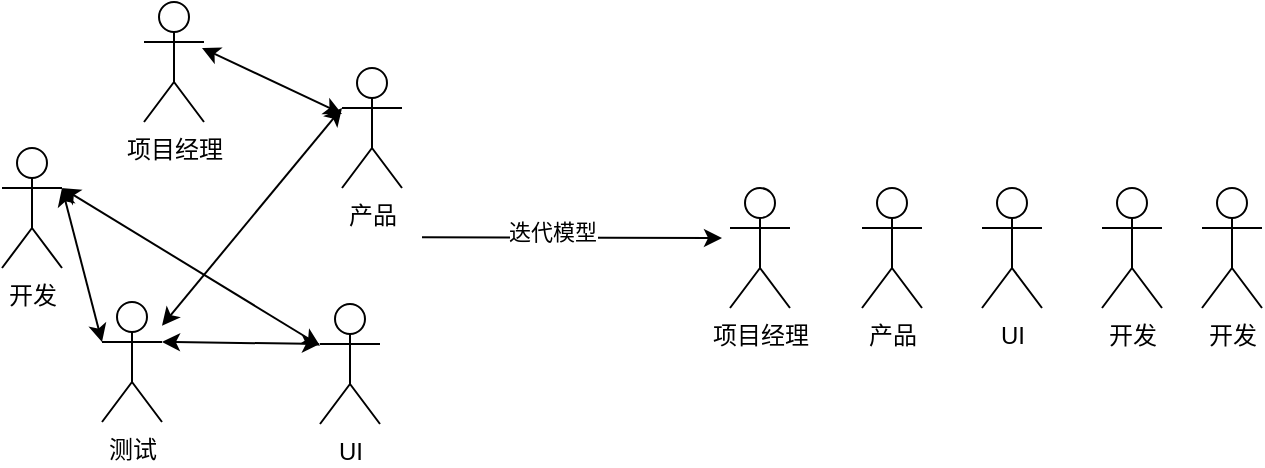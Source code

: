 <mxfile version="23.1.5" type="github">
  <diagram name="第 1 页" id="roTPRlkfSJLDZVRn1R-S">
    <mxGraphModel dx="989" dy="523" grid="1" gridSize="10" guides="1" tooltips="1" connect="1" arrows="1" fold="1" page="1" pageScale="1" pageWidth="827" pageHeight="1169" math="0" shadow="0">
      <root>
        <mxCell id="0" />
        <mxCell id="1" parent="0" />
        <mxCell id="NB_Z-UVW2-j1gp6fg3Y3-1" value="开发" style="shape=umlActor;verticalLabelPosition=bottom;verticalAlign=top;html=1;outlineConnect=0;" vertex="1" parent="1">
          <mxGeometry x="50" y="180" width="30" height="60" as="geometry" />
        </mxCell>
        <mxCell id="NB_Z-UVW2-j1gp6fg3Y3-2" value="产品" style="shape=umlActor;verticalLabelPosition=bottom;verticalAlign=top;html=1;outlineConnect=0;" vertex="1" parent="1">
          <mxGeometry x="220" y="140" width="30" height="60" as="geometry" />
        </mxCell>
        <mxCell id="NB_Z-UVW2-j1gp6fg3Y3-3" value="项目经理" style="shape=umlActor;verticalLabelPosition=bottom;verticalAlign=top;html=1;outlineConnect=0;" vertex="1" parent="1">
          <mxGeometry x="121" y="107" width="30" height="60" as="geometry" />
        </mxCell>
        <mxCell id="NB_Z-UVW2-j1gp6fg3Y3-5" value="测试" style="shape=umlActor;verticalLabelPosition=bottom;verticalAlign=top;html=1;outlineConnect=0;" vertex="1" parent="1">
          <mxGeometry x="100" y="257" width="30" height="60" as="geometry" />
        </mxCell>
        <mxCell id="NB_Z-UVW2-j1gp6fg3Y3-6" value="UI" style="shape=umlActor;verticalLabelPosition=bottom;verticalAlign=top;html=1;outlineConnect=0;" vertex="1" parent="1">
          <mxGeometry x="209" y="258" width="30" height="60" as="geometry" />
        </mxCell>
        <mxCell id="NB_Z-UVW2-j1gp6fg3Y3-7" value="" style="endArrow=classic;html=1;rounded=0;" edge="1" parent="1">
          <mxGeometry width="50" height="50" relative="1" as="geometry">
            <mxPoint x="260" y="224.66" as="sourcePoint" />
            <mxPoint x="410" y="225" as="targetPoint" />
          </mxGeometry>
        </mxCell>
        <mxCell id="NB_Z-UVW2-j1gp6fg3Y3-19" value="迭代模型" style="edgeLabel;html=1;align=center;verticalAlign=middle;resizable=0;points=[];" vertex="1" connectable="0" parent="NB_Z-UVW2-j1gp6fg3Y3-7">
          <mxGeometry x="-0.136" y="3" relative="1" as="geometry">
            <mxPoint as="offset" />
          </mxGeometry>
        </mxCell>
        <mxCell id="NB_Z-UVW2-j1gp6fg3Y3-12" value="" style="endArrow=classic;startArrow=classic;html=1;rounded=0;exitX=1;exitY=0.333;exitDx=0;exitDy=0;exitPerimeter=0;" edge="1" parent="1" source="NB_Z-UVW2-j1gp6fg3Y3-1" target="NB_Z-UVW2-j1gp6fg3Y3-6">
          <mxGeometry width="50" height="50" relative="1" as="geometry">
            <mxPoint x="190" y="260" as="sourcePoint" />
            <mxPoint x="240" y="210" as="targetPoint" />
          </mxGeometry>
        </mxCell>
        <mxCell id="NB_Z-UVW2-j1gp6fg3Y3-13" value="" style="endArrow=classic;startArrow=classic;html=1;rounded=0;entryX=0;entryY=0.333;entryDx=0;entryDy=0;entryPerimeter=0;" edge="1" parent="1" source="NB_Z-UVW2-j1gp6fg3Y3-5" target="NB_Z-UVW2-j1gp6fg3Y3-2">
          <mxGeometry width="50" height="50" relative="1" as="geometry">
            <mxPoint x="120" y="250.87" as="sourcePoint" />
            <mxPoint x="220" y="190.0" as="targetPoint" />
          </mxGeometry>
        </mxCell>
        <mxCell id="NB_Z-UVW2-j1gp6fg3Y3-14" value="" style="endArrow=classic;startArrow=classic;html=1;rounded=0;" edge="1" parent="1" target="NB_Z-UVW2-j1gp6fg3Y3-2">
          <mxGeometry width="50" height="50" relative="1" as="geometry">
            <mxPoint x="150" y="130" as="sourcePoint" />
            <mxPoint x="200" y="80" as="targetPoint" />
            <Array as="points">
              <mxPoint x="150" y="130" />
            </Array>
          </mxGeometry>
        </mxCell>
        <mxCell id="NB_Z-UVW2-j1gp6fg3Y3-15" value="" style="endArrow=classic;startArrow=classic;html=1;rounded=0;exitX=1;exitY=0.333;exitDx=0;exitDy=0;exitPerimeter=0;entryX=0;entryY=0.333;entryDx=0;entryDy=0;entryPerimeter=0;" edge="1" parent="1" source="NB_Z-UVW2-j1gp6fg3Y3-5" target="NB_Z-UVW2-j1gp6fg3Y3-6">
          <mxGeometry width="50" height="50" relative="1" as="geometry">
            <mxPoint x="120" y="240" as="sourcePoint" />
            <mxPoint x="170" y="190" as="targetPoint" />
          </mxGeometry>
        </mxCell>
        <mxCell id="NB_Z-UVW2-j1gp6fg3Y3-18" value="" style="endArrow=classic;startArrow=classic;html=1;rounded=0;entryX=1;entryY=0.333;entryDx=0;entryDy=0;entryPerimeter=0;exitX=0;exitY=0.333;exitDx=0;exitDy=0;exitPerimeter=0;" edge="1" parent="1" source="NB_Z-UVW2-j1gp6fg3Y3-5" target="NB_Z-UVW2-j1gp6fg3Y3-1">
          <mxGeometry width="50" height="50" relative="1" as="geometry">
            <mxPoint x="120" y="250" as="sourcePoint" />
            <mxPoint x="170" y="200" as="targetPoint" />
          </mxGeometry>
        </mxCell>
        <mxCell id="NB_Z-UVW2-j1gp6fg3Y3-20" value="项目经理" style="shape=umlActor;verticalLabelPosition=bottom;verticalAlign=top;html=1;outlineConnect=0;" vertex="1" parent="1">
          <mxGeometry x="414" y="200" width="30" height="60" as="geometry" />
        </mxCell>
        <mxCell id="NB_Z-UVW2-j1gp6fg3Y3-21" value="产品" style="shape=umlActor;verticalLabelPosition=bottom;verticalAlign=top;html=1;outlineConnect=0;" vertex="1" parent="1">
          <mxGeometry x="480" y="200" width="30" height="60" as="geometry" />
        </mxCell>
        <mxCell id="NB_Z-UVW2-j1gp6fg3Y3-22" value="UI" style="shape=umlActor;verticalLabelPosition=bottom;verticalAlign=top;html=1;outlineConnect=0;" vertex="1" parent="1">
          <mxGeometry x="540" y="200" width="30" height="60" as="geometry" />
        </mxCell>
        <mxCell id="NB_Z-UVW2-j1gp6fg3Y3-23" value="开发" style="shape=umlActor;verticalLabelPosition=bottom;verticalAlign=top;html=1;outlineConnect=0;" vertex="1" parent="1">
          <mxGeometry x="600" y="200" width="30" height="60" as="geometry" />
        </mxCell>
        <mxCell id="NB_Z-UVW2-j1gp6fg3Y3-24" value="开发" style="shape=umlActor;verticalLabelPosition=bottom;verticalAlign=top;html=1;outlineConnect=0;" vertex="1" parent="1">
          <mxGeometry x="650" y="200" width="30" height="60" as="geometry" />
        </mxCell>
      </root>
    </mxGraphModel>
  </diagram>
</mxfile>
